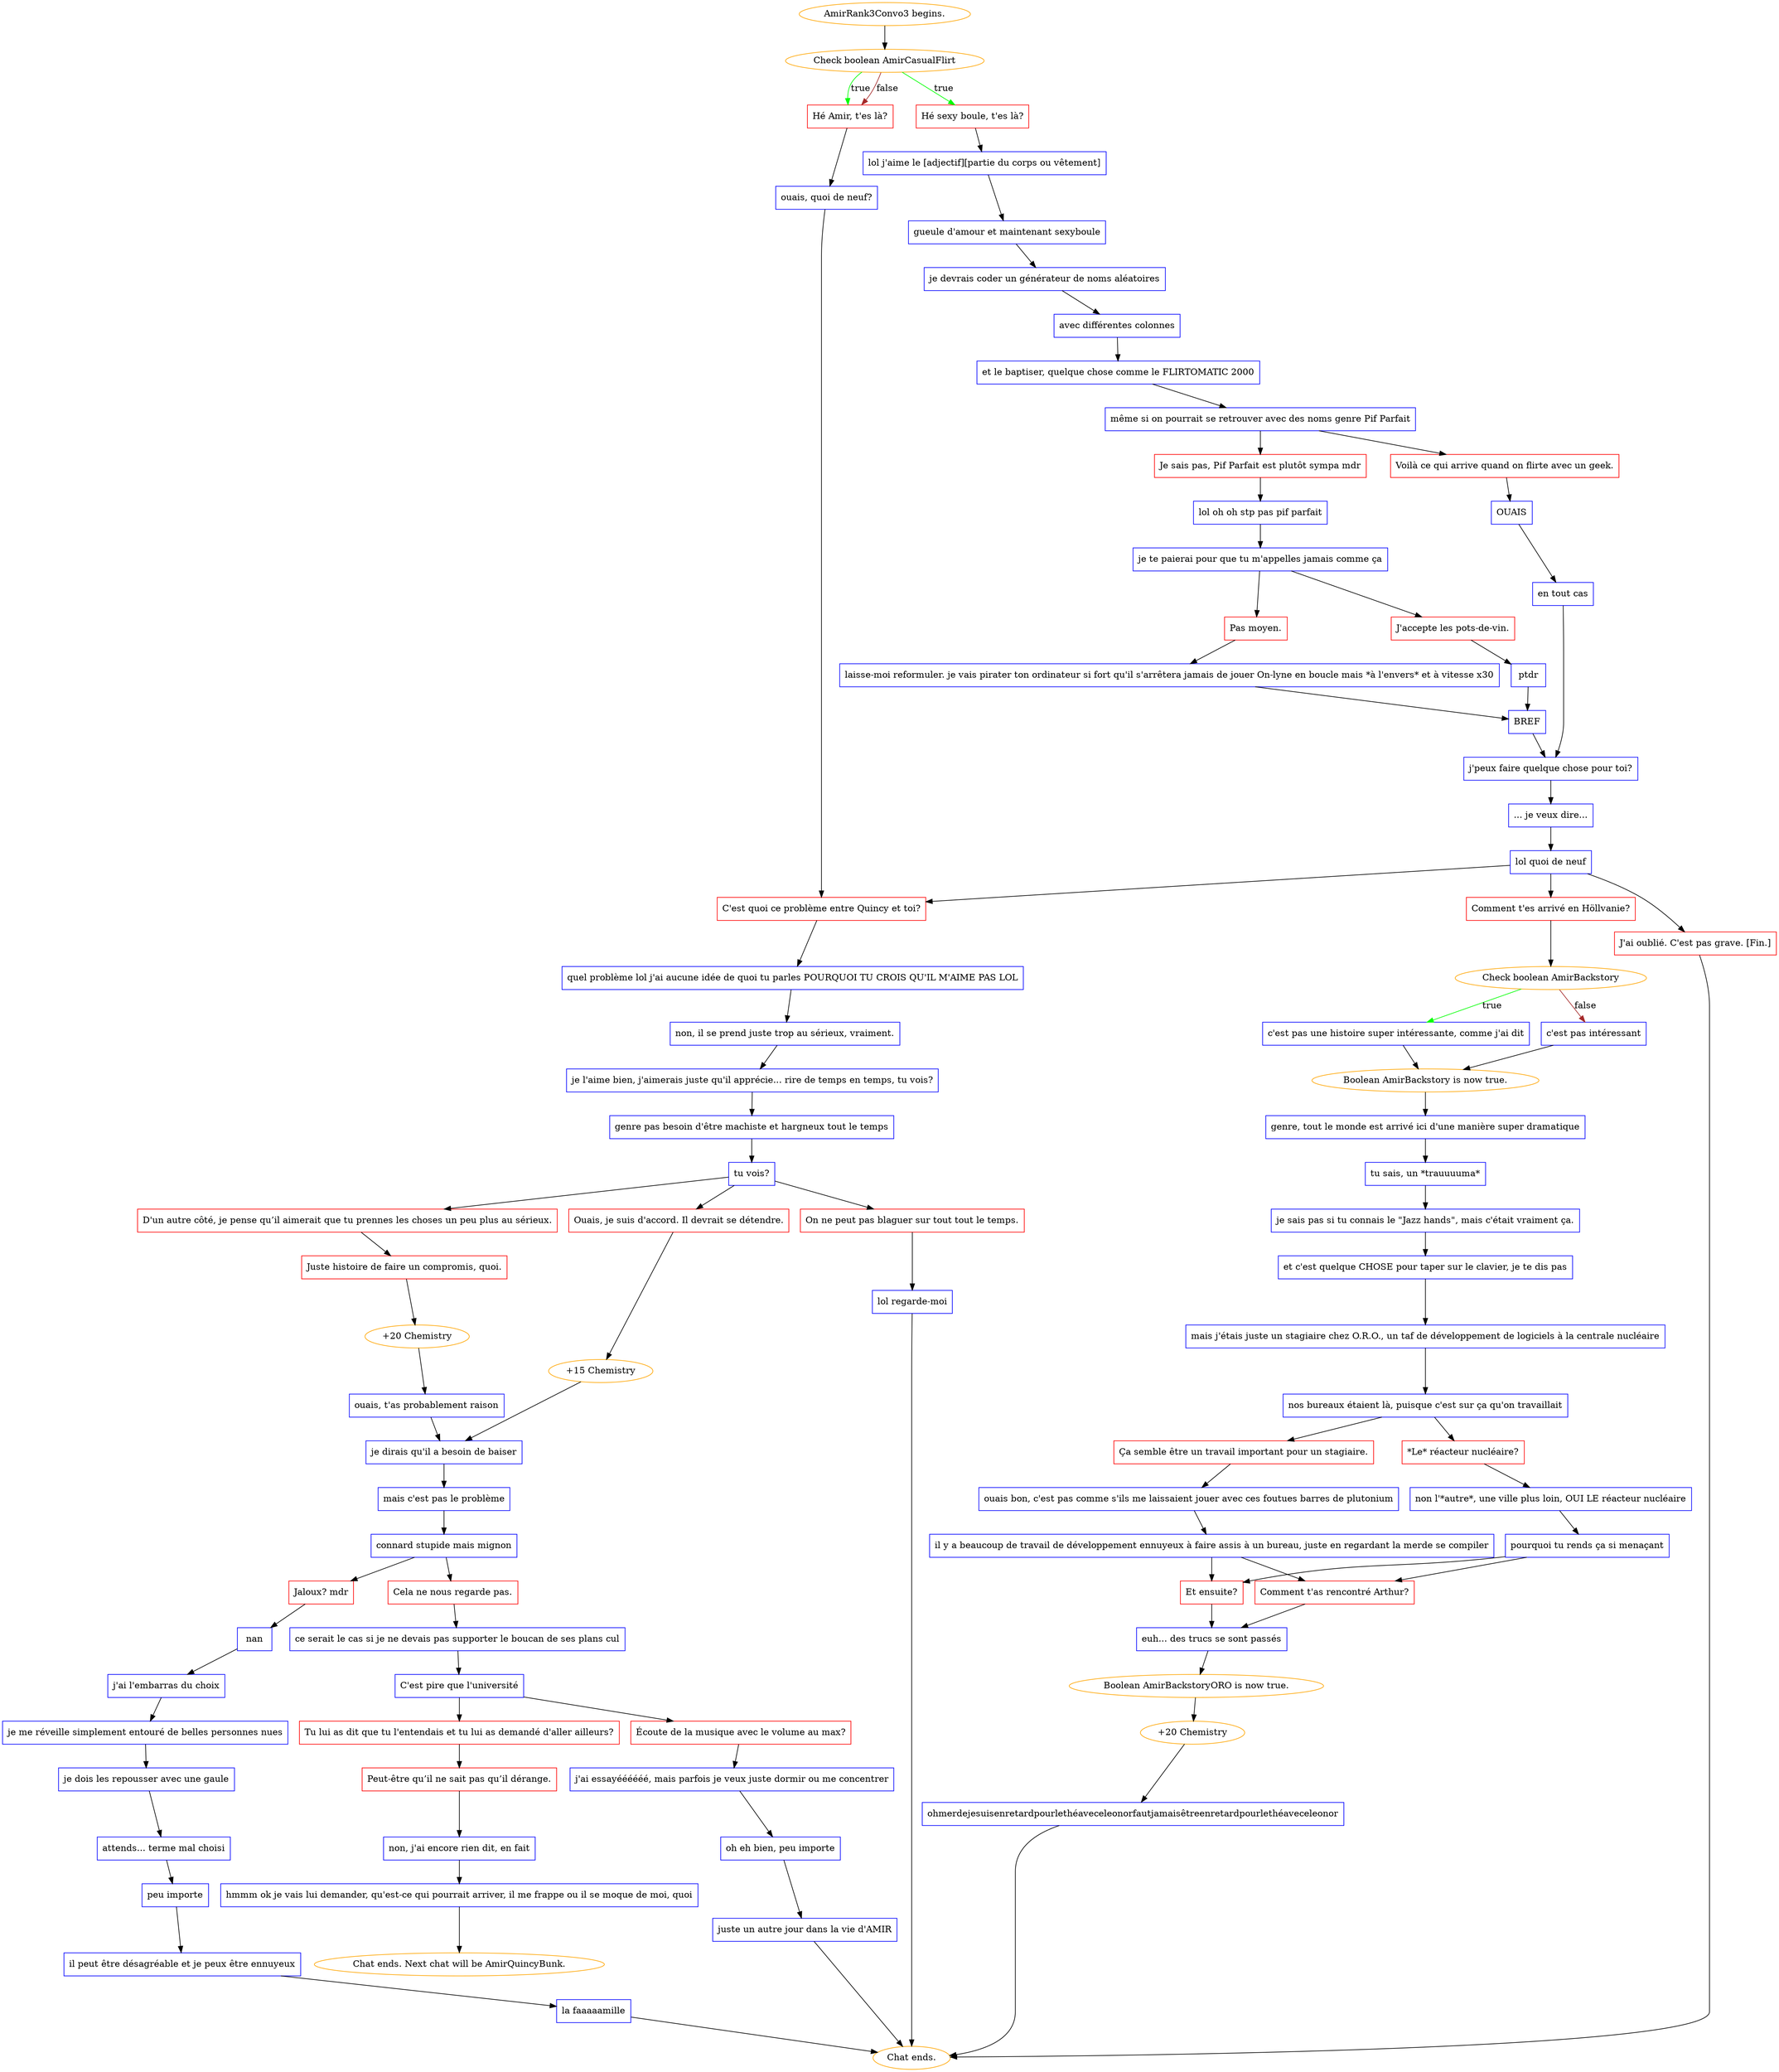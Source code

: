 digraph {
	"AmirRank3Convo3 begins." [color=orange];
		"AmirRank3Convo3 begins." -> j1729062566;
	j1729062566 [label="Check boolean AmirCasualFlirt",color=orange];
		j1729062566 -> j2038819115 [label=true,color=green];
		j1729062566 -> j1812220521 [label=true,color=green];
		j1729062566 -> j1812220521 [label=false,color=brown];
	j2038819115 [label="Hé sexy boule, t'es là?",shape=box,color=red];
		j2038819115 -> j2346184311;
	j1812220521 [label="Hé Amir, t'es là?",shape=box,color=red];
		j1812220521 -> j2299941509;
	j2346184311 [label="lol j'aime le [adjectif][partie du corps ou vêtement]",shape=box,color=blue];
		j2346184311 -> j3764871061;
	j2299941509 [label="ouais, quoi de neuf?",shape=box,color=blue];
		j2299941509 -> j1532332024;
	j3764871061 [label="gueule d'amour et maintenant sexyboule",shape=box,color=blue];
		j3764871061 -> j3274414692;
	j1532332024 [label="C'est quoi ce problème entre Quincy et toi?",shape=box,color=red];
		j1532332024 -> j2261545005;
	j3274414692 [label="je devrais coder un générateur de noms aléatoires",shape=box,color=blue];
		j3274414692 -> j4139519844;
	j2261545005 [label="quel problème lol j'ai aucune idée de quoi tu parles POURQUOI TU CROIS QU'IL M'AIME PAS LOL",shape=box,color=blue];
		j2261545005 -> j2553447463;
	j4139519844 [label="avec différentes colonnes",shape=box,color=blue];
		j4139519844 -> j2525065711;
	j2553447463 [label="non, il se prend juste trop au sérieux, vraiment.",shape=box,color=blue];
		j2553447463 -> j1514544732;
	j2525065711 [label="et le baptiser, quelque chose comme le FLIRTOMATIC 2000",shape=box,color=blue];
		j2525065711 -> j2225231649;
	j1514544732 [label="je l'aime bien, j'aimerais juste qu'il apprécie... rire de temps en temps, tu vois?",shape=box,color=blue];
		j1514544732 -> j4218415234;
	j2225231649 [label="même si on pourrait se retrouver avec des noms genre Pif Parfait",shape=box,color=blue];
		j2225231649 -> j3574500128;
		j2225231649 -> j3455735543;
	j4218415234 [label="genre pas besoin d'être machiste et hargneux tout le temps",shape=box,color=blue];
		j4218415234 -> j3723001635;
	j3574500128 [label="Je sais pas, Pif Parfait est plutôt sympa mdr",shape=box,color=red];
		j3574500128 -> j281066187;
	j3455735543 [label="Voilà ce qui arrive quand on flirte avec un geek.",shape=box,color=red];
		j3455735543 -> j1540305526;
	j3723001635 [label="tu vois?",shape=box,color=blue];
		j3723001635 -> j3426184447;
		j3723001635 -> j1416261444;
		j3723001635 -> j3833658423;
	j281066187 [label="lol oh oh stp pas pif parfait",shape=box,color=blue];
		j281066187 -> j127720772;
	j1540305526 [label="OUAIS",shape=box,color=blue];
		j1540305526 -> j3347816401;
	j3426184447 [label="D'un autre côté, je pense qu’il aimerait que tu prennes les choses un peu plus au sérieux.",shape=box,color=red];
		j3426184447 -> j3532639269;
	j1416261444 [label="Ouais, je suis d'accord. Il devrait se détendre.",shape=box,color=red];
		j1416261444 -> j76386737;
	j3833658423 [label="On ne peut pas blaguer sur tout tout le temps.",shape=box,color=red];
		j3833658423 -> j745675933;
	j127720772 [label="je te paierai pour que tu m'appelles jamais comme ça",shape=box,color=blue];
		j127720772 -> j3935742413;
		j127720772 -> j3651964512;
	j3347816401 [label="en tout cas",shape=box,color=blue];
		j3347816401 -> j2554453981;
	j3532639269 [label="Juste histoire de faire un compromis, quoi.",shape=box,color=red];
		j3532639269 -> j905472074;
	j76386737 [label="+15 Chemistry",color=orange];
		j76386737 -> j823169085;
	j745675933 [label="lol regarde-moi",shape=box,color=blue];
		j745675933 -> "Chat ends.";
	j3935742413 [label="J'accepte les pots-de-vin.",shape=box,color=red];
		j3935742413 -> j2229340368;
	j3651964512 [label="Pas moyen.",shape=box,color=red];
		j3651964512 -> j1855830997;
	j2554453981 [label="j'peux faire quelque chose pour toi?",shape=box,color=blue];
		j2554453981 -> j150267050;
	j905472074 [label="+20 Chemistry",color=orange];
		j905472074 -> j4107742811;
	j823169085 [label="je dirais qu'il a besoin de baiser",shape=box,color=blue];
		j823169085 -> j256503525;
	"Chat ends." [color=orange];
	j2229340368 [label="ptdr",shape=box,color=blue];
		j2229340368 -> j2017006991;
	j1855830997 [label="laisse-moi reformuler. je vais pirater ton ordinateur si fort qu'il s'arrêtera jamais de jouer On-lyne en boucle mais *à l'envers* et à vitesse x30",shape=box,color=blue];
		j1855830997 -> j2017006991;
	j150267050 [label="... je veux dire...",shape=box,color=blue];
		j150267050 -> j2369757451;
	j4107742811 [label="ouais, t'as probablement raison",shape=box,color=blue];
		j4107742811 -> j823169085;
	j256503525 [label="mais c'est pas le problème",shape=box,color=blue];
		j256503525 -> j893391410;
	j2017006991 [label="BREF",shape=box,color=blue];
		j2017006991 -> j2554453981;
	j2369757451 [label="lol quoi de neuf",shape=box,color=blue];
		j2369757451 -> j3715965101;
		j2369757451 -> j1532332024;
		j2369757451 -> j1055295868;
	j893391410 [label="connard stupide mais mignon",shape=box,color=blue];
		j893391410 -> j790705834;
		j893391410 -> j4025569660;
	j3715965101 [label="Comment t'es arrivé en Höllvanie?",shape=box,color=red];
		j3715965101 -> j1693951533;
	j1055295868 [label="J'ai oublié. C'est pas grave. [Fin.]",shape=box,color=red];
		j1055295868 -> "Chat ends.";
	j790705834 [label="Jaloux? mdr",shape=box,color=red];
		j790705834 -> j2113539774;
	j4025569660 [label="Cela ne nous regarde pas.",shape=box,color=red];
		j4025569660 -> j4248018924;
	j1693951533 [label="Check boolean AmirBackstory",color=orange];
		j1693951533 -> j2907580363 [label=true,color=green];
		j1693951533 -> j2860600944 [label=false,color=brown];
	j2113539774 [label="nan",shape=box,color=blue];
		j2113539774 -> j449020433;
	j4248018924 [label="ce serait le cas si je ne devais pas supporter le boucan de ses plans cul",shape=box,color=blue];
		j4248018924 -> j1748502857;
	j2907580363 [label="c'est pas une histoire super intéressante, comme j'ai dit",shape=box,color=blue];
		j2907580363 -> j2697668808;
	j2860600944 [label="c'est pas intéressant",shape=box,color=blue];
		j2860600944 -> j2697668808;
	j449020433 [label="j'ai l'embarras du choix",shape=box,color=blue];
		j449020433 -> j136573724;
	j1748502857 [label="C'est pire que l'université",shape=box,color=blue];
		j1748502857 -> j2238816697;
		j1748502857 -> j3202191847;
	j2697668808 [label="Boolean AmirBackstory is now true.",color=orange];
		j2697668808 -> j3555337798;
	j136573724 [label="je me réveille simplement entouré de belles personnes nues",shape=box,color=blue];
		j136573724 -> j2197220776;
	j2238816697 [label="Tu lui as dit que tu l'entendais et tu lui as demandé d'aller ailleurs?",shape=box,color=red];
		j2238816697 -> j1198484277;
	j3202191847 [label="Écoute de la musique avec le volume au max?",shape=box,color=red];
		j3202191847 -> j2579639451;
	j3555337798 [label="genre, tout le monde est arrivé ici d'une manière super dramatique",shape=box,color=blue];
		j3555337798 -> j3670933785;
	j2197220776 [label="je dois les repousser avec une gaule",shape=box,color=blue];
		j2197220776 -> j3246770674;
	j1198484277 [label="Peut-être qu’il ne sait pas qu’il dérange.",shape=box,color=red];
		j1198484277 -> j449884948;
	j2579639451 [label="j'ai essayéééééé, mais parfois je veux juste dormir ou me concentrer",shape=box,color=blue];
		j2579639451 -> j3683210626;
	j3670933785 [label="tu sais, un *trauuuuma*",shape=box,color=blue];
		j3670933785 -> j3278295582;
	j3246770674 [label="attends... terme mal choisi",shape=box,color=blue];
		j3246770674 -> j2893197649;
	j449884948 [label="non, j'ai encore rien dit, en fait",shape=box,color=blue];
		j449884948 -> j1935952167;
	j3683210626 [label="oh eh bien, peu importe",shape=box,color=blue];
		j3683210626 -> j26095554;
	j3278295582 [label="je sais pas si tu connais le \"Jazz hands\", mais c'était vraiment ça.",shape=box,color=blue];
		j3278295582 -> j3214529095;
	j2893197649 [label="peu importe",shape=box,color=blue];
		j2893197649 -> j2015766354;
	j1935952167 [label="hmmm ok je vais lui demander, qu'est-ce qui pourrait arriver, il me frappe ou il se moque de moi, quoi",shape=box,color=blue];
		j1935952167 -> "Chat ends. Next chat will be AmirQuincyBunk.";
	j26095554 [label="juste un autre jour dans la vie d'AMIR",shape=box,color=blue];
		j26095554 -> "Chat ends.";
	j3214529095 [label="et c'est quelque CHOSE pour taper sur le clavier, je te dis pas",shape=box,color=blue];
		j3214529095 -> j2210221038;
	j2015766354 [label="il peut être désagréable et je peux être ennuyeux",shape=box,color=blue];
		j2015766354 -> j626920086;
	"Chat ends. Next chat will be AmirQuincyBunk." [color=orange];
	j2210221038 [label="mais j'étais juste un stagiaire chez O.R.O., un taf de développement de logiciels à la centrale nucléaire",shape=box,color=blue];
		j2210221038 -> j2226827293;
	j626920086 [label="la faaaaamille",shape=box,color=blue];
		j626920086 -> "Chat ends.";
	j2226827293 [label="nos bureaux étaient là, puisque c'est sur ça qu'on travaillait",shape=box,color=blue];
		j2226827293 -> j2426901293;
		j2226827293 -> j837193720;
	j2426901293 [label="*Le* réacteur nucléaire?",shape=box,color=red];
		j2426901293 -> j3500110406;
	j837193720 [label="Ça semble être un travail important pour un stagiaire.",shape=box,color=red];
		j837193720 -> j320052168;
	j3500110406 [label="non l'*autre*, une ville plus loin, OUI LE réacteur nucléaire",shape=box,color=blue];
		j3500110406 -> j3907291143;
	j320052168 [label="ouais bon, c'est pas comme s'ils me laissaient jouer avec ces foutues barres de plutonium",shape=box,color=blue];
		j320052168 -> j20681588;
	j3907291143 [label="pourquoi tu rends ça si menaçant",shape=box,color=blue];
		j3907291143 -> j4007860698;
		j3907291143 -> j2041139064;
	j20681588 [label="il y a beaucoup de travail de développement ennuyeux à faire assis à un bureau, juste en regardant la merde se compiler",shape=box,color=blue];
		j20681588 -> j4007860698;
		j20681588 -> j2041139064;
	j4007860698 [label="Et ensuite?",shape=box,color=red];
		j4007860698 -> j3094818273;
	j2041139064 [label="Comment t'as rencontré Arthur?",shape=box,color=red];
		j2041139064 -> j3094818273;
	j3094818273 [label="euh... des trucs se sont passés",shape=box,color=blue];
		j3094818273 -> j1651001520;
	j1651001520 [label="Boolean AmirBackstoryORO is now true.",color=orange];
		j1651001520 -> j49636259;
	j49636259 [label="+20 Chemistry",color=orange];
		j49636259 -> j1818342552;
	j1818342552 [label="ohmerdejesuisenretardpourlethéaveceleonorfautjamaisêtreenretardpourlethéaveceleonor",shape=box,color=blue];
		j1818342552 -> "Chat ends.";
}